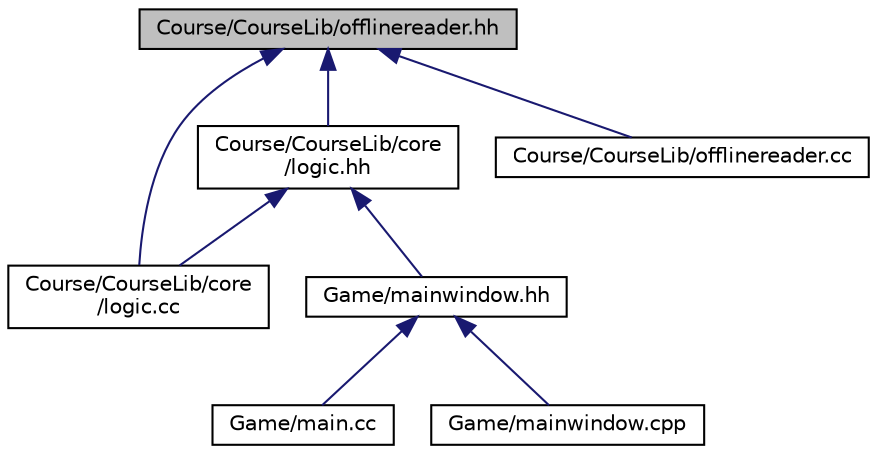 digraph "Course/CourseLib/offlinereader.hh"
{
 // LATEX_PDF_SIZE
  edge [fontname="Helvetica",fontsize="10",labelfontname="Helvetica",labelfontsize="10"];
  node [fontname="Helvetica",fontsize="10",shape=record];
  Node1 [label="Course/CourseLib/offlinereader.hh",height=0.2,width=0.4,color="black", fillcolor="grey75", style="filled", fontcolor="black",tooltip=" "];
  Node1 -> Node2 [dir="back",color="midnightblue",fontsize="10",style="solid",fontname="Helvetica"];
  Node2 [label="Course/CourseLib/core\l/logic.cc",height=0.2,width=0.4,color="black", fillcolor="white", style="filled",URL="$logic_8cc.html",tooltip=" "];
  Node1 -> Node3 [dir="back",color="midnightblue",fontsize="10",style="solid",fontname="Helvetica"];
  Node3 [label="Course/CourseLib/core\l/logic.hh",height=0.2,width=0.4,color="black", fillcolor="white", style="filled",URL="$logic_8hh.html",tooltip=" "];
  Node3 -> Node2 [dir="back",color="midnightblue",fontsize="10",style="solid",fontname="Helvetica"];
  Node3 -> Node4 [dir="back",color="midnightblue",fontsize="10",style="solid",fontname="Helvetica"];
  Node4 [label="Game/mainwindow.hh",height=0.2,width=0.4,color="black", fillcolor="white", style="filled",URL="$mainwindow_8hh.html",tooltip=" "];
  Node4 -> Node5 [dir="back",color="midnightblue",fontsize="10",style="solid",fontname="Helvetica"];
  Node5 [label="Game/main.cc",height=0.2,width=0.4,color="black", fillcolor="white", style="filled",URL="$main_8cc.html",tooltip=" "];
  Node4 -> Node6 [dir="back",color="midnightblue",fontsize="10",style="solid",fontname="Helvetica"];
  Node6 [label="Game/mainwindow.cpp",height=0.2,width=0.4,color="black", fillcolor="white", style="filled",URL="$mainwindow_8cpp.html",tooltip=" "];
  Node1 -> Node7 [dir="back",color="midnightblue",fontsize="10",style="solid",fontname="Helvetica"];
  Node7 [label="Course/CourseLib/offlinereader.cc",height=0.2,width=0.4,color="black", fillcolor="white", style="filled",URL="$offlinereader_8cc.html",tooltip=" "];
}
